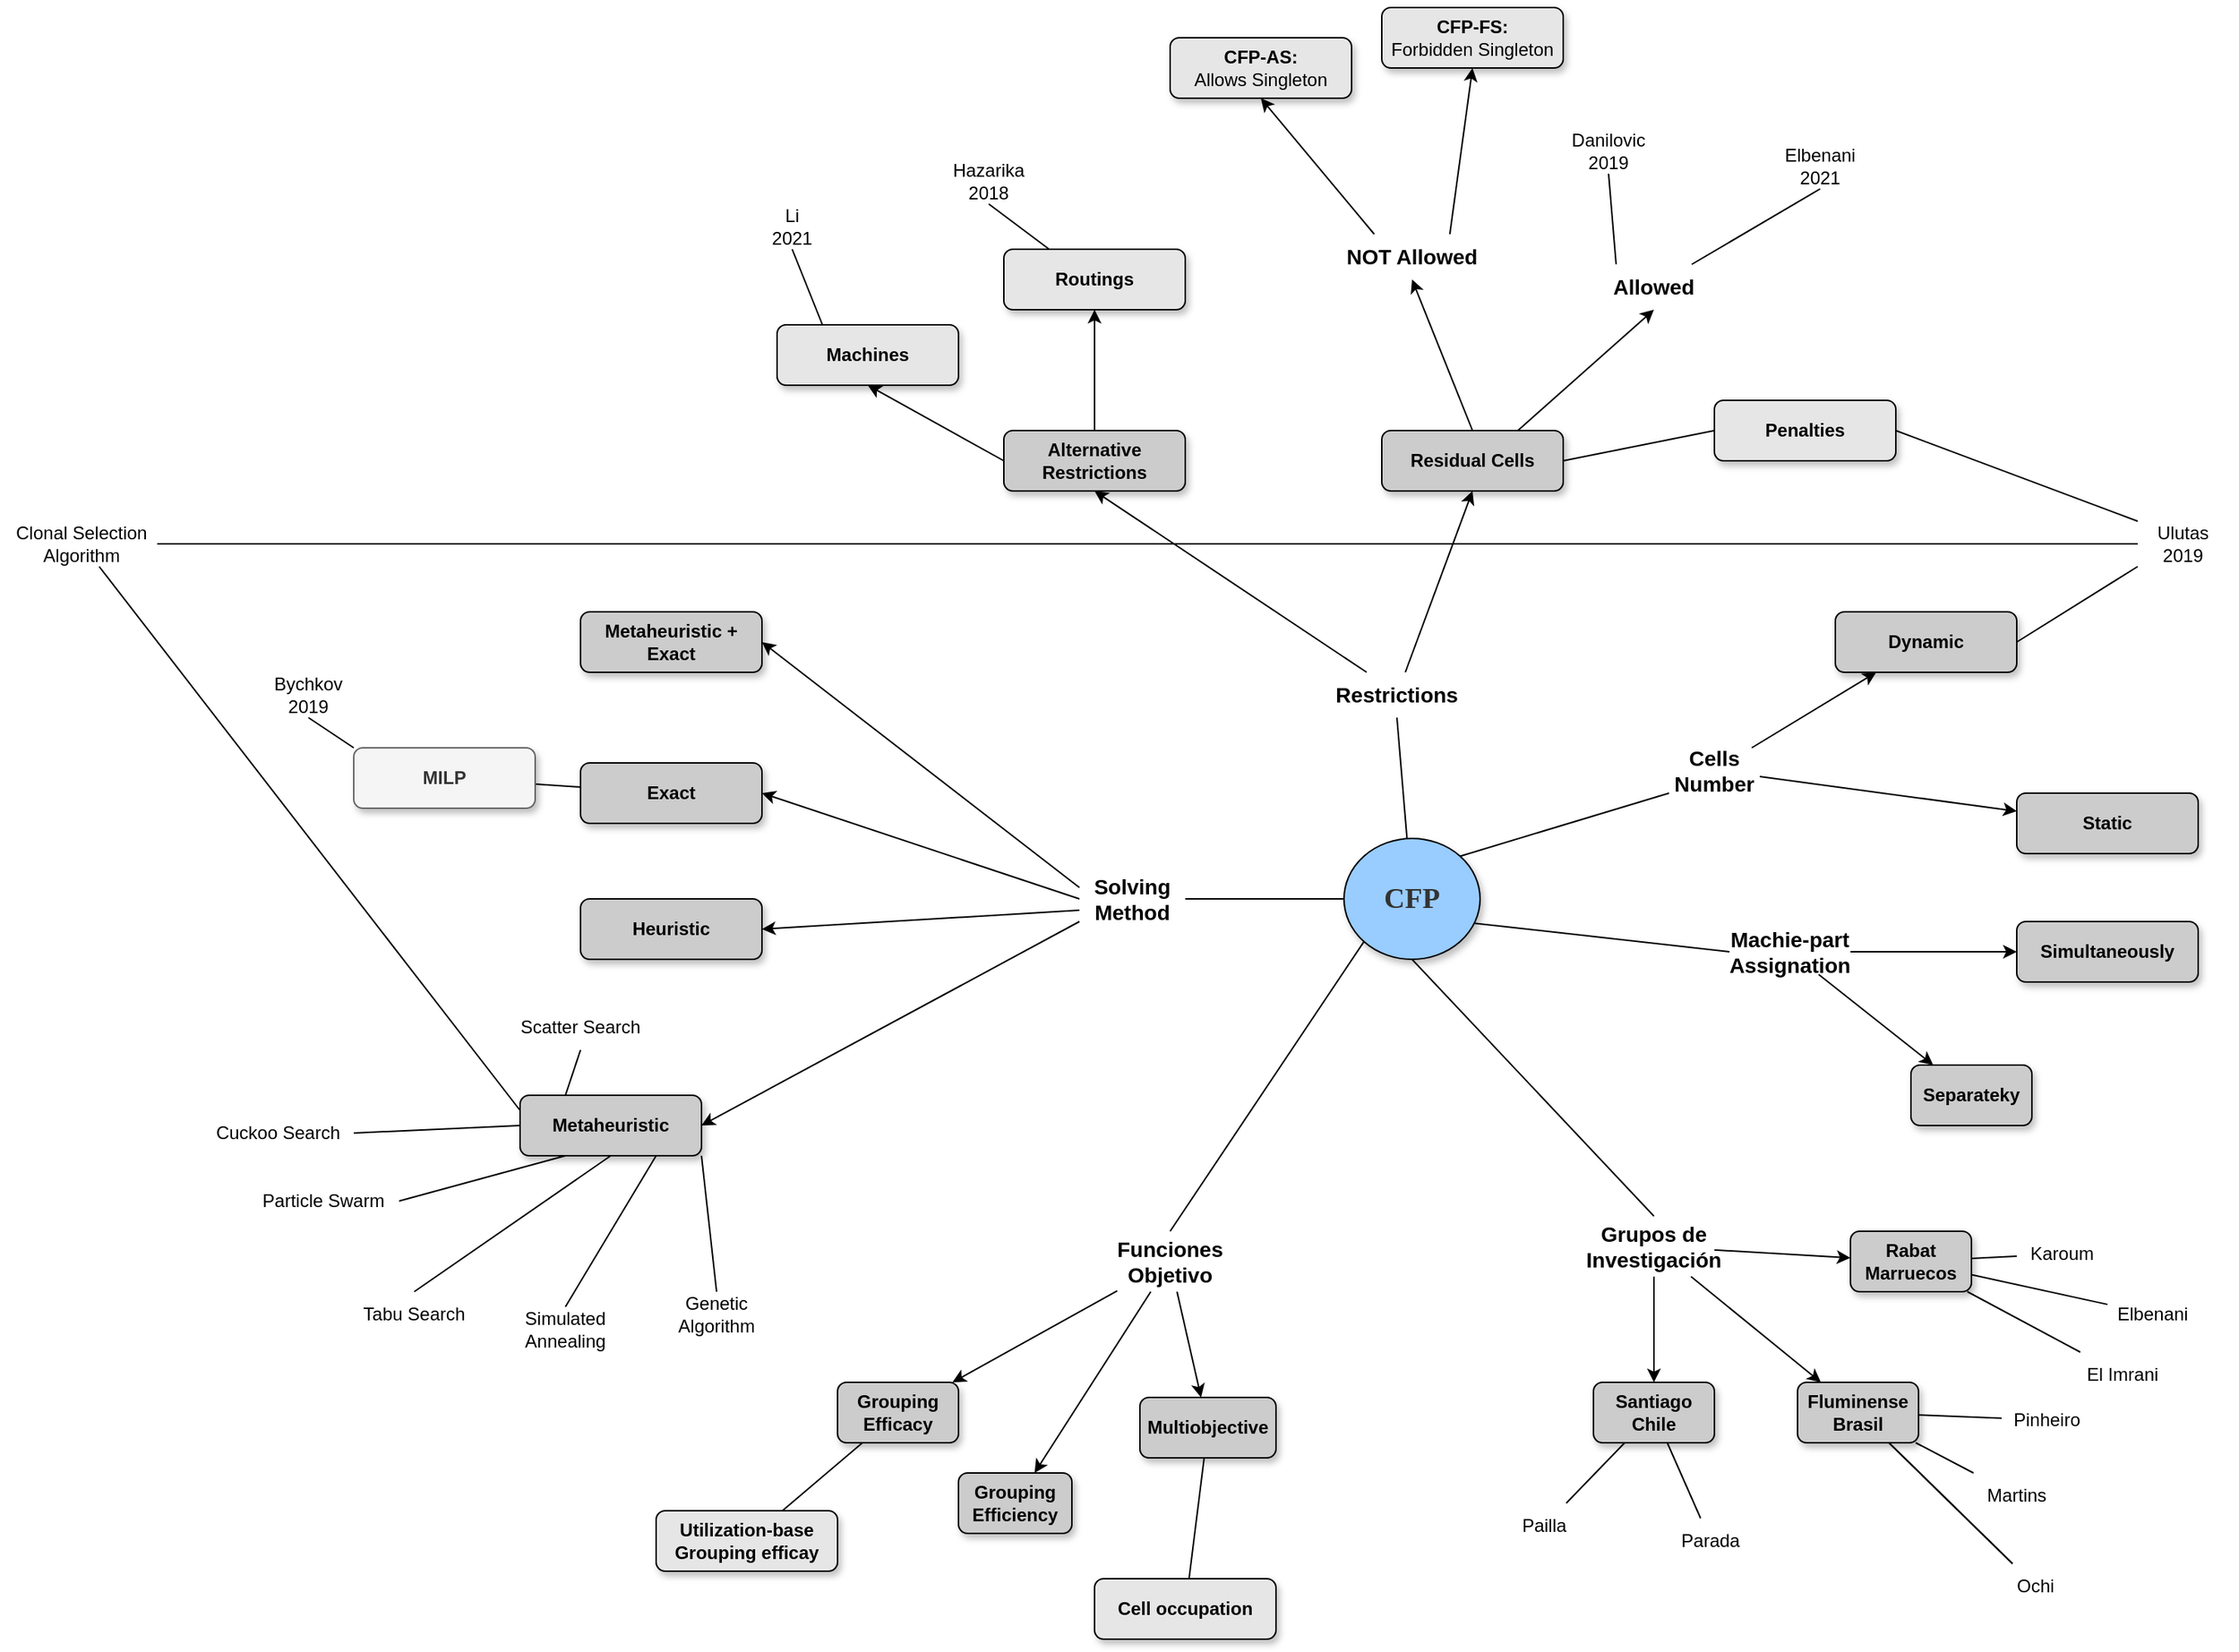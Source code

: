 <mxfile version="15.8.7" type="device"><diagram name="Page-1" id="42789a77-a242-8287-6e28-9cd8cfd52e62"><mxGraphModel dx="2937" dy="1992" grid="1" gridSize="10" guides="1" tooltips="1" connect="1" arrows="1" fold="1" page="1" pageScale="1" pageWidth="1100" pageHeight="850" background="none" math="0" shadow="0"><root><mxCell id="0"/><mxCell id="1" parent="0"/><mxCell id="lyo2UEnFtoifw1udhUzV-2" style="rounded=0;orthogonalLoop=1;jettySize=auto;html=1;fontSize=19;entryX=0.5;entryY=1;entryDx=0;entryDy=0;endArrow=none;endFill=0;" parent="1" source="1ea317790d2ca983-1" target="lyo2UEnFtoifw1udhUzV-1" edge="1"><mxGeometry relative="1" as="geometry"><mxPoint x="360" y="70.0" as="targetPoint"/></mxGeometry></mxCell><mxCell id="lyo2UEnFtoifw1udhUzV-54" style="edgeStyle=none;rounded=0;orthogonalLoop=1;jettySize=auto;html=1;exitX=0;exitY=0.5;exitDx=0;exitDy=0;entryX=1;entryY=0.5;entryDx=0;entryDy=0;fontSize=12;endArrow=none;endFill=0;" parent="1" source="1ea317790d2ca983-1" target="lyo2UEnFtoifw1udhUzV-53" edge="1"><mxGeometry relative="1" as="geometry"/></mxCell><mxCell id="lyo2UEnFtoifw1udhUzV-73" style="edgeStyle=none;rounded=0;orthogonalLoop=1;jettySize=auto;html=1;exitX=0;exitY=1;exitDx=0;exitDy=0;fontSize=12;fontColor=#B3B3B3;endArrow=none;endFill=0;entryX=0.5;entryY=0;entryDx=0;entryDy=0;" parent="1" source="1ea317790d2ca983-1" target="lyo2UEnFtoifw1udhUzV-72" edge="1"><mxGeometry relative="1" as="geometry"><mxPoint x="500" y="300" as="targetPoint"/></mxGeometry></mxCell><mxCell id="gINwcayY8dIbF-aVUFmy-2" style="rounded=0;orthogonalLoop=1;jettySize=auto;html=1;exitX=0.5;exitY=1;exitDx=0;exitDy=0;entryX=0.5;entryY=0;entryDx=0;entryDy=0;endArrow=none;endFill=0;" edge="1" parent="1" source="1ea317790d2ca983-1" target="gINwcayY8dIbF-aVUFmy-1"><mxGeometry relative="1" as="geometry"/></mxCell><mxCell id="1ea317790d2ca983-1" value="CFP" style="ellipse;whiteSpace=wrap;html=1;rounded=0;shadow=1;comic=0;labelBackgroundColor=none;strokeWidth=1;fontFamily=Verdana;fontSize=19;align=center;fontStyle=1;fillColor=#99CCFF;fontColor=#333333;strokeColor=#000000;" parent="1" vertex="1"><mxGeometry x="425" y="170" width="90" height="80" as="geometry"/></mxCell><mxCell id="lyo2UEnFtoifw1udhUzV-4" style="edgeStyle=none;rounded=0;orthogonalLoop=1;jettySize=auto;html=1;entryX=0.5;entryY=1;entryDx=0;entryDy=0;fontSize=14;exitX=0.75;exitY=0;exitDx=0;exitDy=0;" parent="1" source="lyo2UEnFtoifw1udhUzV-44" target="lyo2UEnFtoifw1udhUzV-9" edge="1"><mxGeometry relative="1" as="geometry"><mxPoint x="490" y="-35" as="targetPoint"/></mxGeometry></mxCell><mxCell id="lyo2UEnFtoifw1udhUzV-15" style="edgeStyle=none;rounded=0;orthogonalLoop=1;jettySize=auto;html=1;fontSize=12;endArrow=classic;endFill=1;entryX=0.5;entryY=1;entryDx=0;entryDy=0;" parent="1" source="lyo2UEnFtoifw1udhUzV-1" target="lyo2UEnFtoifw1udhUzV-16" edge="1"><mxGeometry relative="1" as="geometry"><mxPoint x="685" y="-30" as="targetPoint"/></mxGeometry></mxCell><mxCell id="lyo2UEnFtoifw1udhUzV-17" style="edgeStyle=none;rounded=0;orthogonalLoop=1;jettySize=auto;html=1;exitX=0.25;exitY=0;exitDx=0;exitDy=0;fontSize=12;endArrow=classic;endFill=1;entryX=0.5;entryY=1;entryDx=0;entryDy=0;" parent="1" source="lyo2UEnFtoifw1udhUzV-1" target="lyo2UEnFtoifw1udhUzV-18" edge="1"><mxGeometry relative="1" as="geometry"><mxPoint x="310" y="-70" as="targetPoint"/></mxGeometry></mxCell><mxCell id="lyo2UEnFtoifw1udhUzV-1" value="Restrictions" style="text;html=1;strokeColor=none;fillColor=none;align=center;verticalAlign=middle;whiteSpace=wrap;rounded=0;shadow=1;fontSize=14;fontStyle=1" parent="1" vertex="1"><mxGeometry x="420" y="60" width="80" height="30" as="geometry"/></mxCell><mxCell id="lyo2UEnFtoifw1udhUzV-9" value="&lt;b&gt;CFP-FS:&lt;br&gt;&lt;/b&gt;Forbidden Singleton" style="rounded=1;whiteSpace=wrap;html=1;shadow=1;fontSize=12;strokeColor=#000000;strokeWidth=1;fillColor=#E6E6E6;gradientColor=none;" parent="1" vertex="1"><mxGeometry x="450" y="-380" width="120" height="40" as="geometry"/></mxCell><mxCell id="lyo2UEnFtoifw1udhUzV-11" value="&lt;b&gt;CFP-AS:&lt;br&gt;&lt;/b&gt;Allows Singleton" style="rounded=1;whiteSpace=wrap;html=1;shadow=1;fontSize=12;strokeColor=#000000;strokeWidth=1;fillColor=#E6E6E6;gradientColor=none;" parent="1" vertex="1"><mxGeometry x="310" y="-360" width="120" height="40" as="geometry"/></mxCell><mxCell id="lyo2UEnFtoifw1udhUzV-13" style="edgeStyle=none;rounded=0;orthogonalLoop=1;jettySize=auto;html=1;entryX=0.5;entryY=1;entryDx=0;entryDy=0;fontSize=14;exitX=0.25;exitY=0;exitDx=0;exitDy=0;" parent="1" source="lyo2UEnFtoifw1udhUzV-44" target="lyo2UEnFtoifw1udhUzV-11" edge="1"><mxGeometry relative="1" as="geometry"><mxPoint x="477.609" y="70.0" as="sourcePoint"/><mxPoint x="495" y="-30" as="targetPoint"/></mxGeometry></mxCell><mxCell id="lyo2UEnFtoifw1udhUzV-46" style="edgeStyle=none;rounded=0;orthogonalLoop=1;jettySize=auto;html=1;exitX=0.5;exitY=0;exitDx=0;exitDy=0;entryX=0.5;entryY=1;entryDx=0;entryDy=0;fontSize=12;endArrow=classic;endFill=1;" parent="1" source="lyo2UEnFtoifw1udhUzV-16" target="lyo2UEnFtoifw1udhUzV-44" edge="1"><mxGeometry relative="1" as="geometry"/></mxCell><mxCell id="lyo2UEnFtoifw1udhUzV-48" style="edgeStyle=none;rounded=0;orthogonalLoop=1;jettySize=auto;html=1;exitX=0.75;exitY=0;exitDx=0;exitDy=0;entryX=0.5;entryY=1;entryDx=0;entryDy=0;fontSize=12;endArrow=classic;endFill=1;" parent="1" source="lyo2UEnFtoifw1udhUzV-16" target="lyo2UEnFtoifw1udhUzV-47" edge="1"><mxGeometry relative="1" as="geometry"/></mxCell><mxCell id="lyo2UEnFtoifw1udhUzV-115" style="edgeStyle=none;rounded=0;orthogonalLoop=1;jettySize=auto;html=1;exitX=1;exitY=0.5;exitDx=0;exitDy=0;entryX=0;entryY=0.5;entryDx=0;entryDy=0;fontSize=12;fontColor=#B3B3B3;endArrow=none;endFill=0;" parent="1" source="lyo2UEnFtoifw1udhUzV-16" target="lyo2UEnFtoifw1udhUzV-114" edge="1"><mxGeometry relative="1" as="geometry"/></mxCell><mxCell id="lyo2UEnFtoifw1udhUzV-16" value="&lt;b&gt;Residual Cells&lt;br&gt;&lt;/b&gt;" style="rounded=1;whiteSpace=wrap;html=1;shadow=1;fontSize=12;strokeColor=#000000;strokeWidth=1;fillColor=#CCCCCC;gradientColor=none;" parent="1" vertex="1"><mxGeometry x="450" y="-100" width="120" height="40" as="geometry"/></mxCell><mxCell id="lyo2UEnFtoifw1udhUzV-19" style="edgeStyle=none;rounded=0;orthogonalLoop=1;jettySize=auto;html=1;exitX=0.5;exitY=0;exitDx=0;exitDy=0;fontSize=12;endArrow=classic;endFill=1;entryX=0.5;entryY=1;entryDx=0;entryDy=0;" parent="1" source="lyo2UEnFtoifw1udhUzV-18" target="lyo2UEnFtoifw1udhUzV-21" edge="1"><mxGeometry relative="1" as="geometry"><mxPoint x="240" y="-200" as="targetPoint"/></mxGeometry></mxCell><mxCell id="lyo2UEnFtoifw1udhUzV-20" style="edgeStyle=none;rounded=0;orthogonalLoop=1;jettySize=auto;html=1;exitX=0;exitY=0.5;exitDx=0;exitDy=0;fontSize=12;endArrow=classic;endFill=1;entryX=0.5;entryY=1;entryDx=0;entryDy=0;" parent="1" source="lyo2UEnFtoifw1udhUzV-18" target="lyo2UEnFtoifw1udhUzV-22" edge="1"><mxGeometry relative="1" as="geometry"><mxPoint x="140" y="-120" as="targetPoint"/></mxGeometry></mxCell><mxCell id="lyo2UEnFtoifw1udhUzV-18" value="&lt;b&gt;Alternative&lt;br&gt;Restrictions&lt;br&gt;&lt;/b&gt;" style="rounded=1;whiteSpace=wrap;html=1;shadow=1;fontSize=12;strokeColor=#000000;strokeWidth=1;fillColor=#CCCCCC;gradientColor=none;" parent="1" vertex="1"><mxGeometry x="200" y="-100" width="120" height="40" as="geometry"/></mxCell><mxCell id="lyo2UEnFtoifw1udhUzV-25" style="edgeStyle=none;rounded=0;orthogonalLoop=1;jettySize=auto;html=1;exitX=0.25;exitY=0;exitDx=0;exitDy=0;entryX=0.5;entryY=1;entryDx=0;entryDy=0;fontSize=12;endArrow=none;endFill=0;" parent="1" source="lyo2UEnFtoifw1udhUzV-21" target="lyo2UEnFtoifw1udhUzV-24" edge="1"><mxGeometry relative="1" as="geometry"/></mxCell><mxCell id="lyo2UEnFtoifw1udhUzV-21" value="&lt;b&gt;Routings&lt;br&gt;&lt;/b&gt;" style="rounded=1;whiteSpace=wrap;html=1;shadow=1;fontSize=12;strokeColor=#000000;strokeWidth=1;fillColor=#E6E6E6;gradientColor=none;" parent="1" vertex="1"><mxGeometry x="200" y="-220" width="120" height="40" as="geometry"/></mxCell><mxCell id="lyo2UEnFtoifw1udhUzV-26" style="edgeStyle=none;rounded=0;orthogonalLoop=1;jettySize=auto;html=1;exitX=0.25;exitY=0;exitDx=0;exitDy=0;entryX=0.5;entryY=1;entryDx=0;entryDy=0;fontSize=12;endArrow=none;endFill=0;" parent="1" source="lyo2UEnFtoifw1udhUzV-22" target="lyo2UEnFtoifw1udhUzV-23" edge="1"><mxGeometry relative="1" as="geometry"/></mxCell><mxCell id="lyo2UEnFtoifw1udhUzV-22" value="&lt;b&gt;Machines&lt;br&gt;&lt;/b&gt;" style="rounded=1;whiteSpace=wrap;html=1;shadow=1;fontSize=12;strokeColor=#000000;strokeWidth=1;fillColor=#E6E6E6;gradientColor=none;" parent="1" vertex="1"><mxGeometry x="50" y="-170" width="120" height="40" as="geometry"/></mxCell><mxCell id="lyo2UEnFtoifw1udhUzV-23" value="Li&lt;br&gt;2021" style="text;html=1;strokeColor=none;fillColor=none;align=center;verticalAlign=middle;whiteSpace=wrap;rounded=0;shadow=1;fontSize=12;" parent="1" vertex="1"><mxGeometry x="30" y="-250" width="60" height="30" as="geometry"/></mxCell><mxCell id="lyo2UEnFtoifw1udhUzV-24" value="Hazarika 2018" style="text;html=1;strokeColor=none;fillColor=none;align=center;verticalAlign=middle;whiteSpace=wrap;rounded=0;shadow=1;fontSize=12;" parent="1" vertex="1"><mxGeometry x="160" y="-280" width="60" height="30" as="geometry"/></mxCell><mxCell id="lyo2UEnFtoifw1udhUzV-30" style="edgeStyle=none;rounded=0;orthogonalLoop=1;jettySize=auto;html=1;exitX=0.25;exitY=0;exitDx=0;exitDy=0;entryX=0.5;entryY=1;entryDx=0;entryDy=0;fontSize=12;endArrow=none;endFill=0;" parent="1" source="lyo2UEnFtoifw1udhUzV-47" target="lyo2UEnFtoifw1udhUzV-31" edge="1"><mxGeometry relative="1" as="geometry"><mxPoint x="680" y="-90" as="sourcePoint"/></mxGeometry></mxCell><mxCell id="lyo2UEnFtoifw1udhUzV-31" value="Danilovic 2019" style="text;html=1;strokeColor=none;fillColor=none;align=center;verticalAlign=middle;whiteSpace=wrap;rounded=0;shadow=1;fontSize=12;" parent="1" vertex="1"><mxGeometry x="570" y="-300" width="60" height="30" as="geometry"/></mxCell><mxCell id="lyo2UEnFtoifw1udhUzV-32" style="edgeStyle=none;rounded=0;orthogonalLoop=1;jettySize=auto;html=1;exitX=0.75;exitY=0;exitDx=0;exitDy=0;entryX=0.5;entryY=1;entryDx=0;entryDy=0;fontSize=12;endArrow=none;endFill=0;" parent="1" source="lyo2UEnFtoifw1udhUzV-47" target="lyo2UEnFtoifw1udhUzV-33" edge="1"><mxGeometry relative="1" as="geometry"><mxPoint x="740" y="-70" as="sourcePoint"/></mxGeometry></mxCell><mxCell id="lyo2UEnFtoifw1udhUzV-33" value="Elbenani 2021" style="text;html=1;strokeColor=none;fillColor=none;align=center;verticalAlign=middle;whiteSpace=wrap;rounded=0;shadow=1;fontSize=12;" parent="1" vertex="1"><mxGeometry x="710" y="-290" width="60" height="30" as="geometry"/></mxCell><mxCell id="lyo2UEnFtoifw1udhUzV-34" style="rounded=0;orthogonalLoop=1;jettySize=auto;html=1;fontSize=19;entryX=0;entryY=1;entryDx=0;entryDy=0;endArrow=none;endFill=0;exitX=1;exitY=0;exitDx=0;exitDy=0;" parent="1" source="1ea317790d2ca983-1" target="lyo2UEnFtoifw1udhUzV-35" edge="1"><mxGeometry relative="1" as="geometry"><mxPoint x="530" y="130.0" as="targetPoint"/><mxPoint x="640" y="230" as="sourcePoint"/></mxGeometry></mxCell><mxCell id="gINwcayY8dIbF-aVUFmy-26" value="" style="edgeStyle=none;rounded=0;orthogonalLoop=1;jettySize=auto;html=1;endArrow=classic;endFill=1;" edge="1" parent="1" source="lyo2UEnFtoifw1udhUzV-35" target="lyo2UEnFtoifw1udhUzV-37"><mxGeometry relative="1" as="geometry"/></mxCell><mxCell id="gINwcayY8dIbF-aVUFmy-27" value="" style="edgeStyle=none;rounded=0;orthogonalLoop=1;jettySize=auto;html=1;endArrow=classic;endFill=1;" edge="1" parent="1" source="lyo2UEnFtoifw1udhUzV-35" target="lyo2UEnFtoifw1udhUzV-36"><mxGeometry relative="1" as="geometry"/></mxCell><mxCell id="lyo2UEnFtoifw1udhUzV-35" value="Cells Number" style="text;html=1;strokeColor=none;fillColor=none;align=center;verticalAlign=middle;whiteSpace=wrap;rounded=0;shadow=1;fontSize=14;fontStyle=1" parent="1" vertex="1"><mxGeometry x="640" y="110" width="60" height="30" as="geometry"/></mxCell><mxCell id="lyo2UEnFtoifw1udhUzV-36" value="&lt;b&gt;Static&lt;br&gt;&lt;/b&gt;" style="rounded=1;whiteSpace=wrap;html=1;shadow=1;fontSize=12;strokeColor=#000000;strokeWidth=1;fillColor=#CCCCCC;gradientColor=none;" parent="1" vertex="1"><mxGeometry x="870" y="140" width="120" height="40" as="geometry"/></mxCell><mxCell id="lyo2UEnFtoifw1udhUzV-37" value="&lt;b&gt;Dynamic&lt;br&gt;&lt;/b&gt;" style="rounded=1;whiteSpace=wrap;html=1;shadow=1;fontSize=12;strokeColor=#000000;strokeWidth=1;fillColor=#CCCCCC;gradientColor=none;" parent="1" vertex="1"><mxGeometry x="750" y="20" width="120" height="40" as="geometry"/></mxCell><mxCell id="lyo2UEnFtoifw1udhUzV-41" style="edgeStyle=none;rounded=0;orthogonalLoop=1;jettySize=auto;html=1;exitX=1;exitY=0.5;exitDx=0;exitDy=0;entryX=0;entryY=1;entryDx=0;entryDy=0;fontSize=12;endArrow=none;endFill=0;" parent="1" source="lyo2UEnFtoifw1udhUzV-37" target="lyo2UEnFtoifw1udhUzV-42" edge="1"><mxGeometry relative="1" as="geometry"><mxPoint x="960" y="130" as="sourcePoint"/></mxGeometry></mxCell><mxCell id="lyo2UEnFtoifw1udhUzV-42" value="Ulutas&lt;br&gt;2019" style="text;html=1;strokeColor=none;fillColor=none;align=center;verticalAlign=middle;whiteSpace=wrap;rounded=0;shadow=1;fontSize=12;" parent="1" vertex="1"><mxGeometry x="950" y="-40" width="60" height="30" as="geometry"/></mxCell><mxCell id="lyo2UEnFtoifw1udhUzV-44" value="NOT Allowed" style="text;html=1;strokeColor=none;fillColor=none;align=center;verticalAlign=middle;whiteSpace=wrap;rounded=0;shadow=1;fontSize=14;fontStyle=1" parent="1" vertex="1"><mxGeometry x="420" y="-230" width="100" height="30" as="geometry"/></mxCell><mxCell id="lyo2UEnFtoifw1udhUzV-47" value="Allowed" style="text;html=1;strokeColor=none;fillColor=none;align=center;verticalAlign=middle;whiteSpace=wrap;rounded=0;shadow=1;fontSize=14;fontStyle=1" parent="1" vertex="1"><mxGeometry x="580" y="-210" width="100" height="30" as="geometry"/></mxCell><mxCell id="lyo2UEnFtoifw1udhUzV-51" style="edgeStyle=none;rounded=0;orthogonalLoop=1;jettySize=auto;html=1;exitX=0.5;exitY=0;exitDx=0;exitDy=0;fontSize=12;endArrow=classic;endFill=1;" parent="1" source="lyo2UEnFtoifw1udhUzV-47" target="lyo2UEnFtoifw1udhUzV-47" edge="1"><mxGeometry relative="1" as="geometry"/></mxCell><mxCell id="lyo2UEnFtoifw1udhUzV-52" style="edgeStyle=none;rounded=0;orthogonalLoop=1;jettySize=auto;html=1;exitX=0.5;exitY=1;exitDx=0;exitDy=0;fontSize=12;endArrow=classic;endFill=1;" parent="1" source="lyo2UEnFtoifw1udhUzV-47" target="lyo2UEnFtoifw1udhUzV-47" edge="1"><mxGeometry relative="1" as="geometry"/></mxCell><mxCell id="lyo2UEnFtoifw1udhUzV-59" style="edgeStyle=none;rounded=0;orthogonalLoop=1;jettySize=auto;html=1;exitX=0;exitY=0.25;exitDx=0;exitDy=0;entryX=1;entryY=0.5;entryDx=0;entryDy=0;fontSize=12;fontColor=#B3B3B3;endArrow=classic;endFill=1;" parent="1" source="lyo2UEnFtoifw1udhUzV-53" target="lyo2UEnFtoifw1udhUzV-55" edge="1"><mxGeometry relative="1" as="geometry"/></mxCell><mxCell id="lyo2UEnFtoifw1udhUzV-60" style="edgeStyle=none;rounded=0;orthogonalLoop=1;jettySize=auto;html=1;exitX=0;exitY=0.5;exitDx=0;exitDy=0;entryX=1;entryY=0.5;entryDx=0;entryDy=0;fontSize=12;fontColor=#B3B3B3;endArrow=classic;endFill=1;" parent="1" source="lyo2UEnFtoifw1udhUzV-53" target="lyo2UEnFtoifw1udhUzV-56" edge="1"><mxGeometry relative="1" as="geometry"/></mxCell><mxCell id="lyo2UEnFtoifw1udhUzV-61" style="edgeStyle=none;rounded=0;orthogonalLoop=1;jettySize=auto;html=1;exitX=0;exitY=0.75;exitDx=0;exitDy=0;entryX=1;entryY=0.5;entryDx=0;entryDy=0;fontSize=12;fontColor=#B3B3B3;endArrow=classic;endFill=1;" parent="1" source="lyo2UEnFtoifw1udhUzV-53" target="lyo2UEnFtoifw1udhUzV-57" edge="1"><mxGeometry relative="1" as="geometry"/></mxCell><mxCell id="lyo2UEnFtoifw1udhUzV-62" style="edgeStyle=none;rounded=0;orthogonalLoop=1;jettySize=auto;html=1;exitX=0;exitY=1;exitDx=0;exitDy=0;entryX=1;entryY=0.5;entryDx=0;entryDy=0;fontSize=12;fontColor=#B3B3B3;endArrow=classic;endFill=1;" parent="1" source="lyo2UEnFtoifw1udhUzV-53" target="lyo2UEnFtoifw1udhUzV-58" edge="1"><mxGeometry relative="1" as="geometry"/></mxCell><mxCell id="lyo2UEnFtoifw1udhUzV-53" value="Solving&lt;br&gt;Method" style="text;html=1;strokeColor=none;fillColor=none;align=center;verticalAlign=middle;whiteSpace=wrap;rounded=0;shadow=1;fontSize=14;fontStyle=1" parent="1" vertex="1"><mxGeometry x="250" y="195" width="70" height="30" as="geometry"/></mxCell><mxCell id="lyo2UEnFtoifw1udhUzV-55" value="&lt;b&gt;Metaheuristic +&lt;br&gt;Exact&lt;br&gt;&lt;/b&gt;" style="rounded=1;whiteSpace=wrap;html=1;shadow=1;fontSize=12;strokeColor=#000000;strokeWidth=1;fillColor=#CCCCCC;gradientColor=none;" parent="1" vertex="1"><mxGeometry x="-80" y="20" width="120" height="40" as="geometry"/></mxCell><mxCell id="lyo2UEnFtoifw1udhUzV-111" value="" style="edgeStyle=none;rounded=0;orthogonalLoop=1;jettySize=auto;html=1;fontSize=12;fontColor=#B3B3B3;endArrow=none;endFill=0;" parent="1" source="lyo2UEnFtoifw1udhUzV-56" target="lyo2UEnFtoifw1udhUzV-110" edge="1"><mxGeometry relative="1" as="geometry"/></mxCell><mxCell id="lyo2UEnFtoifw1udhUzV-56" value="&lt;b&gt;Exact&lt;br&gt;&lt;/b&gt;" style="rounded=1;whiteSpace=wrap;html=1;shadow=1;fontSize=12;strokeColor=#000000;strokeWidth=1;fillColor=#CCCCCC;gradientColor=none;" parent="1" vertex="1"><mxGeometry x="-80" y="120" width="120" height="40" as="geometry"/></mxCell><mxCell id="lyo2UEnFtoifw1udhUzV-57" value="&lt;b&gt;Heuristic&lt;br&gt;&lt;/b&gt;" style="rounded=1;whiteSpace=wrap;html=1;shadow=1;fontSize=12;strokeColor=#000000;strokeWidth=1;fillColor=#CCCCCC;gradientColor=none;" parent="1" vertex="1"><mxGeometry x="-80" y="210" width="120" height="40" as="geometry"/></mxCell><mxCell id="lyo2UEnFtoifw1udhUzV-71" style="edgeStyle=none;rounded=0;orthogonalLoop=1;jettySize=auto;html=1;exitX=0;exitY=0.25;exitDx=0;exitDy=0;fontSize=12;fontColor=#B3B3B3;endArrow=none;endFill=0;" parent="1" source="lyo2UEnFtoifw1udhUzV-58" target="lyo2UEnFtoifw1udhUzV-69" edge="1"><mxGeometry relative="1" as="geometry"/></mxCell><mxCell id="lyo2UEnFtoifw1udhUzV-74" style="edgeStyle=none;rounded=0;orthogonalLoop=1;jettySize=auto;html=1;exitX=0;exitY=0.5;exitDx=0;exitDy=0;entryX=1;entryY=0.5;entryDx=0;entryDy=0;fontSize=12;fontColor=#B3B3B3;endArrow=none;endFill=0;" parent="1" source="lyo2UEnFtoifw1udhUzV-58" target="lyo2UEnFtoifw1udhUzV-70" edge="1"><mxGeometry relative="1" as="geometry"/></mxCell><mxCell id="lyo2UEnFtoifw1udhUzV-97" style="edgeStyle=none;rounded=0;orthogonalLoop=1;jettySize=auto;html=1;exitX=0.25;exitY=1;exitDx=0;exitDy=0;entryX=1;entryY=0.5;entryDx=0;entryDy=0;fontSize=12;fontColor=#B3B3B3;endArrow=none;endFill=0;" parent="1" source="lyo2UEnFtoifw1udhUzV-58" target="lyo2UEnFtoifw1udhUzV-96" edge="1"><mxGeometry relative="1" as="geometry"/></mxCell><mxCell id="lyo2UEnFtoifw1udhUzV-98" style="edgeStyle=none;rounded=0;orthogonalLoop=1;jettySize=auto;html=1;exitX=0.5;exitY=1;exitDx=0;exitDy=0;fontSize=12;fontColor=#B3B3B3;endArrow=none;endFill=0;entryX=0.5;entryY=0;entryDx=0;entryDy=0;" parent="1" source="lyo2UEnFtoifw1udhUzV-58" target="lyo2UEnFtoifw1udhUzV-101" edge="1"><mxGeometry relative="1" as="geometry"><mxPoint x="-150" y="460" as="targetPoint"/></mxGeometry></mxCell><mxCell id="lyo2UEnFtoifw1udhUzV-99" style="edgeStyle=none;rounded=0;orthogonalLoop=1;jettySize=auto;html=1;exitX=0.75;exitY=1;exitDx=0;exitDy=0;fontSize=12;fontColor=#B3B3B3;endArrow=none;endFill=0;entryX=0.5;entryY=0;entryDx=0;entryDy=0;" parent="1" source="lyo2UEnFtoifw1udhUzV-58" target="lyo2UEnFtoifw1udhUzV-102" edge="1"><mxGeometry relative="1" as="geometry"><mxPoint x="-50" y="460" as="targetPoint"/></mxGeometry></mxCell><mxCell id="lyo2UEnFtoifw1udhUzV-100" style="edgeStyle=none;rounded=0;orthogonalLoop=1;jettySize=auto;html=1;exitX=1;exitY=1;exitDx=0;exitDy=0;fontSize=12;fontColor=#B3B3B3;endArrow=none;endFill=0;entryX=0.5;entryY=0;entryDx=0;entryDy=0;" parent="1" source="lyo2UEnFtoifw1udhUzV-58" target="lyo2UEnFtoifw1udhUzV-103" edge="1"><mxGeometry relative="1" as="geometry"><mxPoint x="30" y="450" as="targetPoint"/></mxGeometry></mxCell><mxCell id="lyo2UEnFtoifw1udhUzV-105" style="edgeStyle=none;rounded=0;orthogonalLoop=1;jettySize=auto;html=1;exitX=0.25;exitY=0;exitDx=0;exitDy=0;entryX=0.5;entryY=1;entryDx=0;entryDy=0;fontSize=12;fontColor=#B3B3B3;endArrow=none;endFill=0;" parent="1" source="lyo2UEnFtoifw1udhUzV-58" target="lyo2UEnFtoifw1udhUzV-104" edge="1"><mxGeometry relative="1" as="geometry"/></mxCell><mxCell id="lyo2UEnFtoifw1udhUzV-58" value="&lt;b&gt;Metaheuristic&lt;br&gt;&lt;/b&gt;" style="rounded=1;whiteSpace=wrap;html=1;shadow=1;fontSize=12;strokeColor=#000000;strokeWidth=1;fillColor=#CCCCCC;gradientColor=none;" parent="1" vertex="1"><mxGeometry x="-120" y="340" width="120" height="40" as="geometry"/></mxCell><mxCell id="lyo2UEnFtoifw1udhUzV-117" style="edgeStyle=none;rounded=0;orthogonalLoop=1;jettySize=auto;html=1;exitX=1;exitY=0.5;exitDx=0;exitDy=0;entryX=0;entryY=0.5;entryDx=0;entryDy=0;fontSize=12;fontColor=#B3B3B3;endArrow=none;endFill=0;" parent="1" source="lyo2UEnFtoifw1udhUzV-69" target="lyo2UEnFtoifw1udhUzV-42" edge="1"><mxGeometry relative="1" as="geometry"/></mxCell><mxCell id="lyo2UEnFtoifw1udhUzV-69" value="Clonal Selection Algorithm" style="text;html=1;strokeColor=none;fillColor=none;align=center;verticalAlign=middle;whiteSpace=wrap;rounded=0;shadow=1;fontSize=12;" parent="1" vertex="1"><mxGeometry x="-460" y="-40" width="100" height="30" as="geometry"/></mxCell><mxCell id="lyo2UEnFtoifw1udhUzV-70" value="Cuckoo Search" style="text;html=1;strokeColor=none;fillColor=none;align=center;verticalAlign=middle;whiteSpace=wrap;rounded=0;shadow=1;fontSize=12;" parent="1" vertex="1"><mxGeometry x="-330" y="350" width="100" height="30" as="geometry"/></mxCell><mxCell id="gINwcayY8dIbF-aVUFmy-29" value="" style="edgeStyle=none;rounded=0;orthogonalLoop=1;jettySize=auto;html=1;endArrow=classic;endFill=1;" edge="1" parent="1" source="lyo2UEnFtoifw1udhUzV-72" target="lyo2UEnFtoifw1udhUzV-75"><mxGeometry relative="1" as="geometry"/></mxCell><mxCell id="gINwcayY8dIbF-aVUFmy-30" value="" style="edgeStyle=none;rounded=0;orthogonalLoop=1;jettySize=auto;html=1;endArrow=classic;endFill=1;" edge="1" parent="1" source="lyo2UEnFtoifw1udhUzV-72" target="lyo2UEnFtoifw1udhUzV-77"><mxGeometry relative="1" as="geometry"/></mxCell><mxCell id="gINwcayY8dIbF-aVUFmy-31" value="" style="edgeStyle=none;rounded=0;orthogonalLoop=1;jettySize=auto;html=1;endArrow=classic;endFill=1;" edge="1" parent="1" source="lyo2UEnFtoifw1udhUzV-72" target="lyo2UEnFtoifw1udhUzV-78"><mxGeometry relative="1" as="geometry"/></mxCell><mxCell id="lyo2UEnFtoifw1udhUzV-72" value="Funciones&lt;br&gt;Objetivo" style="text;html=1;strokeColor=none;fillColor=none;align=center;verticalAlign=middle;whiteSpace=wrap;rounded=0;shadow=1;fontSize=14;fontStyle=1" parent="1" vertex="1"><mxGeometry x="275" y="430" width="70" height="40" as="geometry"/></mxCell><mxCell id="gINwcayY8dIbF-aVUFmy-21" value="" style="edgeStyle=none;rounded=0;orthogonalLoop=1;jettySize=auto;html=1;endArrow=none;endFill=0;" edge="1" parent="1" source="lyo2UEnFtoifw1udhUzV-75" target="lyo2UEnFtoifw1udhUzV-86"><mxGeometry relative="1" as="geometry"/></mxCell><mxCell id="lyo2UEnFtoifw1udhUzV-75" value="&lt;b&gt;Multiobjective&lt;br&gt;&lt;/b&gt;" style="rounded=1;whiteSpace=wrap;html=1;shadow=1;fontSize=12;strokeColor=#000000;strokeWidth=1;fillColor=#CCCCCC;gradientColor=none;" parent="1" vertex="1"><mxGeometry x="290" y="540" width="90" height="40" as="geometry"/></mxCell><mxCell id="lyo2UEnFtoifw1udhUzV-76" value="&lt;b&gt;Utilization-base&lt;br&gt;Grouping efficay&lt;br&gt;&lt;/b&gt;" style="rounded=1;whiteSpace=wrap;html=1;shadow=1;fontSize=12;strokeColor=#000000;strokeWidth=1;fillColor=#E6E6E6;gradientColor=none;" parent="1" vertex="1"><mxGeometry x="-30" y="615" width="120" height="40" as="geometry"/></mxCell><mxCell id="lyo2UEnFtoifw1udhUzV-77" value="&lt;b&gt;Grouping&lt;br&gt;Efficiency&lt;br&gt;&lt;/b&gt;" style="rounded=1;whiteSpace=wrap;html=1;shadow=1;fontSize=12;strokeColor=#000000;strokeWidth=1;fillColor=#CCCCCC;gradientColor=none;" parent="1" vertex="1"><mxGeometry x="170" y="590" width="75" height="40" as="geometry"/></mxCell><mxCell id="gINwcayY8dIbF-aVUFmy-22" value="" style="edgeStyle=none;rounded=0;orthogonalLoop=1;jettySize=auto;html=1;endArrow=none;endFill=0;" edge="1" parent="1" source="lyo2UEnFtoifw1udhUzV-78" target="lyo2UEnFtoifw1udhUzV-76"><mxGeometry relative="1" as="geometry"/></mxCell><mxCell id="lyo2UEnFtoifw1udhUzV-78" value="&lt;b&gt;Grouping&lt;br&gt;Efficacy&lt;br&gt;&lt;/b&gt;" style="rounded=1;whiteSpace=wrap;html=1;shadow=1;fontSize=12;strokeColor=#000000;strokeWidth=1;fillColor=#CCCCCC;gradientColor=none;" parent="1" vertex="1"><mxGeometry x="90" y="530" width="80" height="40" as="geometry"/></mxCell><mxCell id="lyo2UEnFtoifw1udhUzV-79" style="edgeStyle=none;rounded=0;orthogonalLoop=1;jettySize=auto;html=1;exitX=0.5;exitY=1;exitDx=0;exitDy=0;entryX=0.25;entryY=1;entryDx=0;entryDy=0;fontSize=12;fontColor=#B3B3B3;endArrow=none;endFill=0;" parent="1" source="lyo2UEnFtoifw1udhUzV-77" target="lyo2UEnFtoifw1udhUzV-77" edge="1"><mxGeometry relative="1" as="geometry"/></mxCell><mxCell id="lyo2UEnFtoifw1udhUzV-80" style="edgeStyle=none;rounded=0;orthogonalLoop=1;jettySize=auto;html=1;exitX=0.5;exitY=1;exitDx=0;exitDy=0;fontSize=12;fontColor=#B3B3B3;endArrow=none;endFill=0;" parent="1" source="lyo2UEnFtoifw1udhUzV-78" target="lyo2UEnFtoifw1udhUzV-78" edge="1"><mxGeometry relative="1" as="geometry"/></mxCell><mxCell id="gINwcayY8dIbF-aVUFmy-45" style="edgeStyle=none;rounded=0;orthogonalLoop=1;jettySize=auto;html=1;exitX=0.5;exitY=1;exitDx=0;exitDy=0;endArrow=none;endFill=0;" edge="1" parent="1" source="lyo2UEnFtoifw1udhUzV-86"><mxGeometry relative="1" as="geometry"><mxPoint x="320" y="690" as="targetPoint"/></mxGeometry></mxCell><mxCell id="lyo2UEnFtoifw1udhUzV-86" value="&lt;b&gt;Cell occupation&lt;br&gt;&lt;/b&gt;" style="rounded=1;whiteSpace=wrap;html=1;shadow=1;fontSize=12;strokeColor=#000000;strokeWidth=1;fillColor=#E6E6E6;gradientColor=none;" parent="1" vertex="1"><mxGeometry x="260" y="660" width="120" height="40" as="geometry"/></mxCell><mxCell id="gINwcayY8dIbF-aVUFmy-23" value="" style="edgeStyle=none;rounded=0;orthogonalLoop=1;jettySize=auto;html=1;endArrow=classic;endFill=1;" edge="1" parent="1" source="lyo2UEnFtoifw1udhUzV-87" target="lyo2UEnFtoifw1udhUzV-89"><mxGeometry relative="1" as="geometry"/></mxCell><mxCell id="gINwcayY8dIbF-aVUFmy-24" value="" style="edgeStyle=none;rounded=0;orthogonalLoop=1;jettySize=auto;html=1;endArrow=classic;endFill=1;" edge="1" parent="1" source="lyo2UEnFtoifw1udhUzV-87" target="lyo2UEnFtoifw1udhUzV-90"><mxGeometry relative="1" as="geometry"/></mxCell><mxCell id="lyo2UEnFtoifw1udhUzV-87" value="Machie-part&lt;br&gt;Assignation" style="text;html=1;strokeColor=none;fillColor=none;align=center;verticalAlign=middle;whiteSpace=wrap;rounded=0;shadow=1;fontSize=14;fontStyle=1" parent="1" vertex="1"><mxGeometry x="680" y="230" width="80" height="30" as="geometry"/></mxCell><mxCell id="lyo2UEnFtoifw1udhUzV-88" style="rounded=0;orthogonalLoop=1;jettySize=auto;html=1;fontSize=19;entryX=0;entryY=0.5;entryDx=0;entryDy=0;endArrow=none;endFill=0;exitX=0.956;exitY=0.701;exitDx=0;exitDy=0;exitPerimeter=0;" parent="1" source="1ea317790d2ca983-1" target="lyo2UEnFtoifw1udhUzV-87" edge="1"><mxGeometry relative="1" as="geometry"><mxPoint x="610" y="180" as="targetPoint"/><mxPoint x="525" y="220" as="sourcePoint"/></mxGeometry></mxCell><mxCell id="lyo2UEnFtoifw1udhUzV-89" value="&lt;b&gt;Simultaneously&lt;br&gt;&lt;/b&gt;" style="rounded=1;whiteSpace=wrap;html=1;shadow=1;fontSize=12;strokeColor=#000000;strokeWidth=1;fillColor=#CCCCCC;gradientColor=none;" parent="1" vertex="1"><mxGeometry x="870" y="225" width="120" height="40" as="geometry"/></mxCell><mxCell id="lyo2UEnFtoifw1udhUzV-90" value="&lt;b&gt;Separateky&lt;br&gt;&lt;/b&gt;" style="rounded=1;whiteSpace=wrap;html=1;shadow=1;fontSize=12;strokeColor=#000000;strokeWidth=1;fillColor=#CCCCCC;gradientColor=none;" parent="1" vertex="1"><mxGeometry x="800" y="320" width="80" height="40" as="geometry"/></mxCell><mxCell id="lyo2UEnFtoifw1udhUzV-96" value="Particle Swarm" style="text;html=1;strokeColor=none;fillColor=none;align=center;verticalAlign=middle;whiteSpace=wrap;rounded=0;shadow=1;fontSize=12;" parent="1" vertex="1"><mxGeometry x="-300" y="395" width="100" height="30" as="geometry"/></mxCell><mxCell id="lyo2UEnFtoifw1udhUzV-101" value="Tabu Search" style="text;html=1;strokeColor=none;fillColor=none;align=center;verticalAlign=middle;whiteSpace=wrap;rounded=0;shadow=1;fontSize=12;" parent="1" vertex="1"><mxGeometry x="-240" y="470" width="100" height="30" as="geometry"/></mxCell><mxCell id="lyo2UEnFtoifw1udhUzV-102" value="Simulated&lt;br&gt;Annealing" style="text;html=1;strokeColor=none;fillColor=none;align=center;verticalAlign=middle;whiteSpace=wrap;rounded=0;shadow=1;fontSize=12;" parent="1" vertex="1"><mxGeometry x="-140" y="480" width="100" height="30" as="geometry"/></mxCell><mxCell id="lyo2UEnFtoifw1udhUzV-103" value="Genetic&lt;br&gt;Algorithm" style="text;html=1;strokeColor=none;fillColor=none;align=center;verticalAlign=middle;whiteSpace=wrap;rounded=0;shadow=1;fontSize=12;" parent="1" vertex="1"><mxGeometry x="-40" y="470" width="100" height="30" as="geometry"/></mxCell><mxCell id="lyo2UEnFtoifw1udhUzV-104" value="Scatter Search" style="text;html=1;strokeColor=none;fillColor=none;align=center;verticalAlign=middle;whiteSpace=wrap;rounded=0;shadow=1;fontSize=12;" parent="1" vertex="1"><mxGeometry x="-130" y="280" width="100" height="30" as="geometry"/></mxCell><mxCell id="lyo2UEnFtoifw1udhUzV-110" value="&lt;b&gt;MILP&lt;br&gt;&lt;/b&gt;" style="rounded=1;whiteSpace=wrap;html=1;shadow=1;fontSize=12;strokeColor=#666666;strokeWidth=1;fillColor=#f5f5f5;fontColor=#333333;" parent="1" vertex="1"><mxGeometry x="-230" y="110" width="120" height="40" as="geometry"/></mxCell><mxCell id="lyo2UEnFtoifw1udhUzV-113" style="edgeStyle=none;rounded=0;orthogonalLoop=1;jettySize=auto;html=1;exitX=0.5;exitY=1;exitDx=0;exitDy=0;entryX=0;entryY=0;entryDx=0;entryDy=0;fontSize=12;fontColor=#B3B3B3;endArrow=none;endFill=0;" parent="1" source="lyo2UEnFtoifw1udhUzV-112" target="lyo2UEnFtoifw1udhUzV-110" edge="1"><mxGeometry relative="1" as="geometry"/></mxCell><mxCell id="lyo2UEnFtoifw1udhUzV-112" value="Bychkov&lt;br&gt;2019" style="text;html=1;strokeColor=none;fillColor=none;align=center;verticalAlign=middle;whiteSpace=wrap;rounded=0;shadow=1;fontSize=12;" parent="1" vertex="1"><mxGeometry x="-290" y="60" width="60" height="30" as="geometry"/></mxCell><mxCell id="lyo2UEnFtoifw1udhUzV-116" style="edgeStyle=none;rounded=0;orthogonalLoop=1;jettySize=auto;html=1;exitX=1;exitY=0.5;exitDx=0;exitDy=0;entryX=0;entryY=0;entryDx=0;entryDy=0;fontSize=12;fontColor=#B3B3B3;endArrow=none;endFill=0;" parent="1" source="lyo2UEnFtoifw1udhUzV-114" target="lyo2UEnFtoifw1udhUzV-42" edge="1"><mxGeometry relative="1" as="geometry"/></mxCell><mxCell id="lyo2UEnFtoifw1udhUzV-114" value="&lt;b&gt;Penalties&lt;/b&gt;" style="rounded=1;whiteSpace=wrap;html=1;shadow=1;fontSize=12;strokeColor=#000000;strokeWidth=1;fillColor=#E6E6E6;gradientColor=none;" parent="1" vertex="1"><mxGeometry x="670" y="-120" width="120" height="40" as="geometry"/></mxCell><mxCell id="gINwcayY8dIbF-aVUFmy-5" value="" style="edgeStyle=none;rounded=0;orthogonalLoop=1;jettySize=auto;html=1;" edge="1" parent="1" source="gINwcayY8dIbF-aVUFmy-1" target="gINwcayY8dIbF-aVUFmy-3"><mxGeometry relative="1" as="geometry"/></mxCell><mxCell id="gINwcayY8dIbF-aVUFmy-6" value="" style="edgeStyle=none;rounded=0;orthogonalLoop=1;jettySize=auto;html=1;" edge="1" parent="1" source="gINwcayY8dIbF-aVUFmy-1" target="gINwcayY8dIbF-aVUFmy-4"><mxGeometry relative="1" as="geometry"/></mxCell><mxCell id="gINwcayY8dIbF-aVUFmy-38" value="" style="edgeStyle=none;rounded=0;orthogonalLoop=1;jettySize=auto;html=1;endArrow=classic;endFill=1;" edge="1" parent="1" source="gINwcayY8dIbF-aVUFmy-1" target="gINwcayY8dIbF-aVUFmy-37"><mxGeometry relative="1" as="geometry"/></mxCell><mxCell id="gINwcayY8dIbF-aVUFmy-1" value="Grupos de Investigación" style="text;html=1;strokeColor=none;fillColor=none;align=center;verticalAlign=middle;whiteSpace=wrap;rounded=0;shadow=1;fontSize=14;fontStyle=1" vertex="1" parent="1"><mxGeometry x="590" y="420" width="80" height="40" as="geometry"/></mxCell><mxCell id="gINwcayY8dIbF-aVUFmy-10" value="" style="edgeStyle=none;rounded=0;orthogonalLoop=1;jettySize=auto;html=1;endArrow=none;endFill=0;" edge="1" parent="1" source="gINwcayY8dIbF-aVUFmy-3" target="gINwcayY8dIbF-aVUFmy-8"><mxGeometry relative="1" as="geometry"/></mxCell><mxCell id="gINwcayY8dIbF-aVUFmy-12" value="" style="edgeStyle=none;rounded=0;orthogonalLoop=1;jettySize=auto;html=1;endArrow=none;endFill=0;" edge="1" parent="1" source="gINwcayY8dIbF-aVUFmy-3" target="gINwcayY8dIbF-aVUFmy-7"><mxGeometry relative="1" as="geometry"/></mxCell><mxCell id="gINwcayY8dIbF-aVUFmy-13" value="" style="edgeStyle=none;rounded=0;orthogonalLoop=1;jettySize=auto;html=1;endArrow=none;endFill=0;" edge="1" parent="1" source="gINwcayY8dIbF-aVUFmy-3" target="gINwcayY8dIbF-aVUFmy-9"><mxGeometry relative="1" as="geometry"/></mxCell><mxCell id="gINwcayY8dIbF-aVUFmy-3" value="&lt;b&gt;Rabat&lt;br&gt;Marruecos&lt;br&gt;&lt;/b&gt;" style="rounded=1;whiteSpace=wrap;html=1;shadow=1;fontSize=12;strokeColor=#000000;strokeWidth=1;fillColor=#CCCCCC;gradientColor=none;" vertex="1" parent="1"><mxGeometry x="760" y="430" width="80" height="40" as="geometry"/></mxCell><mxCell id="gINwcayY8dIbF-aVUFmy-18" value="" style="edgeStyle=none;rounded=0;orthogonalLoop=1;jettySize=auto;html=1;endArrow=none;endFill=0;" edge="1" parent="1" source="gINwcayY8dIbF-aVUFmy-4" target="gINwcayY8dIbF-aVUFmy-17"><mxGeometry relative="1" as="geometry"/></mxCell><mxCell id="gINwcayY8dIbF-aVUFmy-20" value="" style="edgeStyle=none;rounded=0;orthogonalLoop=1;jettySize=auto;html=1;endArrow=none;endFill=0;" edge="1" parent="1" source="gINwcayY8dIbF-aVUFmy-4" target="gINwcayY8dIbF-aVUFmy-19"><mxGeometry relative="1" as="geometry"/></mxCell><mxCell id="gINwcayY8dIbF-aVUFmy-34" value="" style="edgeStyle=none;rounded=0;orthogonalLoop=1;jettySize=auto;html=1;endArrow=none;endFill=0;" edge="1" parent="1" source="gINwcayY8dIbF-aVUFmy-4" target="gINwcayY8dIbF-aVUFmy-33"><mxGeometry relative="1" as="geometry"/></mxCell><mxCell id="gINwcayY8dIbF-aVUFmy-35" value="" style="edgeStyle=none;rounded=0;orthogonalLoop=1;jettySize=auto;html=1;endArrow=none;endFill=0;" edge="1" parent="1" source="gINwcayY8dIbF-aVUFmy-4" target="gINwcayY8dIbF-aVUFmy-33"><mxGeometry relative="1" as="geometry"/></mxCell><mxCell id="gINwcayY8dIbF-aVUFmy-4" value="&lt;b&gt;Fluminense&lt;br&gt;Brasil&lt;br&gt;&lt;/b&gt;" style="rounded=1;whiteSpace=wrap;html=1;shadow=1;fontSize=12;strokeColor=#000000;strokeWidth=1;fillColor=#CCCCCC;gradientColor=none;" vertex="1" parent="1"><mxGeometry x="725" y="530" width="80" height="40" as="geometry"/></mxCell><mxCell id="gINwcayY8dIbF-aVUFmy-7" value="Karoum" style="text;html=1;strokeColor=none;fillColor=none;align=center;verticalAlign=middle;whiteSpace=wrap;rounded=0;" vertex="1" parent="1"><mxGeometry x="870" y="430" width="60" height="30" as="geometry"/></mxCell><mxCell id="gINwcayY8dIbF-aVUFmy-8" value="Elbenani" style="text;html=1;strokeColor=none;fillColor=none;align=center;verticalAlign=middle;whiteSpace=wrap;rounded=0;" vertex="1" parent="1"><mxGeometry x="930" y="470" width="60" height="30" as="geometry"/></mxCell><mxCell id="gINwcayY8dIbF-aVUFmy-9" value="El Imrani" style="text;html=1;strokeColor=none;fillColor=none;align=center;verticalAlign=middle;whiteSpace=wrap;rounded=0;" vertex="1" parent="1"><mxGeometry x="910" y="510" width="60" height="30" as="geometry"/></mxCell><mxCell id="gINwcayY8dIbF-aVUFmy-17" value="Pinheiro" style="text;html=1;strokeColor=none;fillColor=none;align=center;verticalAlign=middle;whiteSpace=wrap;rounded=0;" vertex="1" parent="1"><mxGeometry x="860" y="540" width="60" height="30" as="geometry"/></mxCell><mxCell id="gINwcayY8dIbF-aVUFmy-19" value="Martins" style="text;html=1;strokeColor=none;fillColor=none;align=center;verticalAlign=middle;whiteSpace=wrap;rounded=0;" vertex="1" parent="1"><mxGeometry x="840" y="590" width="60" height="30" as="geometry"/></mxCell><mxCell id="gINwcayY8dIbF-aVUFmy-32" value="Pailla" style="text;html=1;strokeColor=none;fillColor=none;align=center;verticalAlign=middle;whiteSpace=wrap;rounded=0;" vertex="1" parent="1"><mxGeometry x="530" y="610" width="55" height="30" as="geometry"/></mxCell><mxCell id="gINwcayY8dIbF-aVUFmy-33" value="Ochi&lt;br&gt;" style="text;html=1;strokeColor=none;fillColor=none;align=center;verticalAlign=middle;whiteSpace=wrap;rounded=0;" vertex="1" parent="1"><mxGeometry x="855" y="650" width="55" height="30" as="geometry"/></mxCell><mxCell id="gINwcayY8dIbF-aVUFmy-39" value="" style="edgeStyle=none;rounded=0;orthogonalLoop=1;jettySize=auto;html=1;endArrow=none;endFill=0;" edge="1" parent="1" source="gINwcayY8dIbF-aVUFmy-37" target="gINwcayY8dIbF-aVUFmy-32"><mxGeometry relative="1" as="geometry"/></mxCell><mxCell id="gINwcayY8dIbF-aVUFmy-41" value="" style="edgeStyle=none;rounded=0;orthogonalLoop=1;jettySize=auto;html=1;endArrow=none;endFill=0;" edge="1" parent="1" source="gINwcayY8dIbF-aVUFmy-37" target="gINwcayY8dIbF-aVUFmy-40"><mxGeometry relative="1" as="geometry"/></mxCell><mxCell id="gINwcayY8dIbF-aVUFmy-37" value="&lt;b&gt;Santiago&lt;br&gt;Chile&lt;br&gt;&lt;/b&gt;" style="rounded=1;whiteSpace=wrap;html=1;shadow=1;fontSize=12;strokeColor=#000000;strokeWidth=1;fillColor=#CCCCCC;gradientColor=none;" vertex="1" parent="1"><mxGeometry x="590" y="530" width="80" height="40" as="geometry"/></mxCell><mxCell id="gINwcayY8dIbF-aVUFmy-40" value="Parada" style="text;html=1;strokeColor=none;fillColor=none;align=center;verticalAlign=middle;whiteSpace=wrap;rounded=0;" vertex="1" parent="1"><mxGeometry x="640" y="620" width="55" height="30" as="geometry"/></mxCell></root></mxGraphModel></diagram></mxfile>